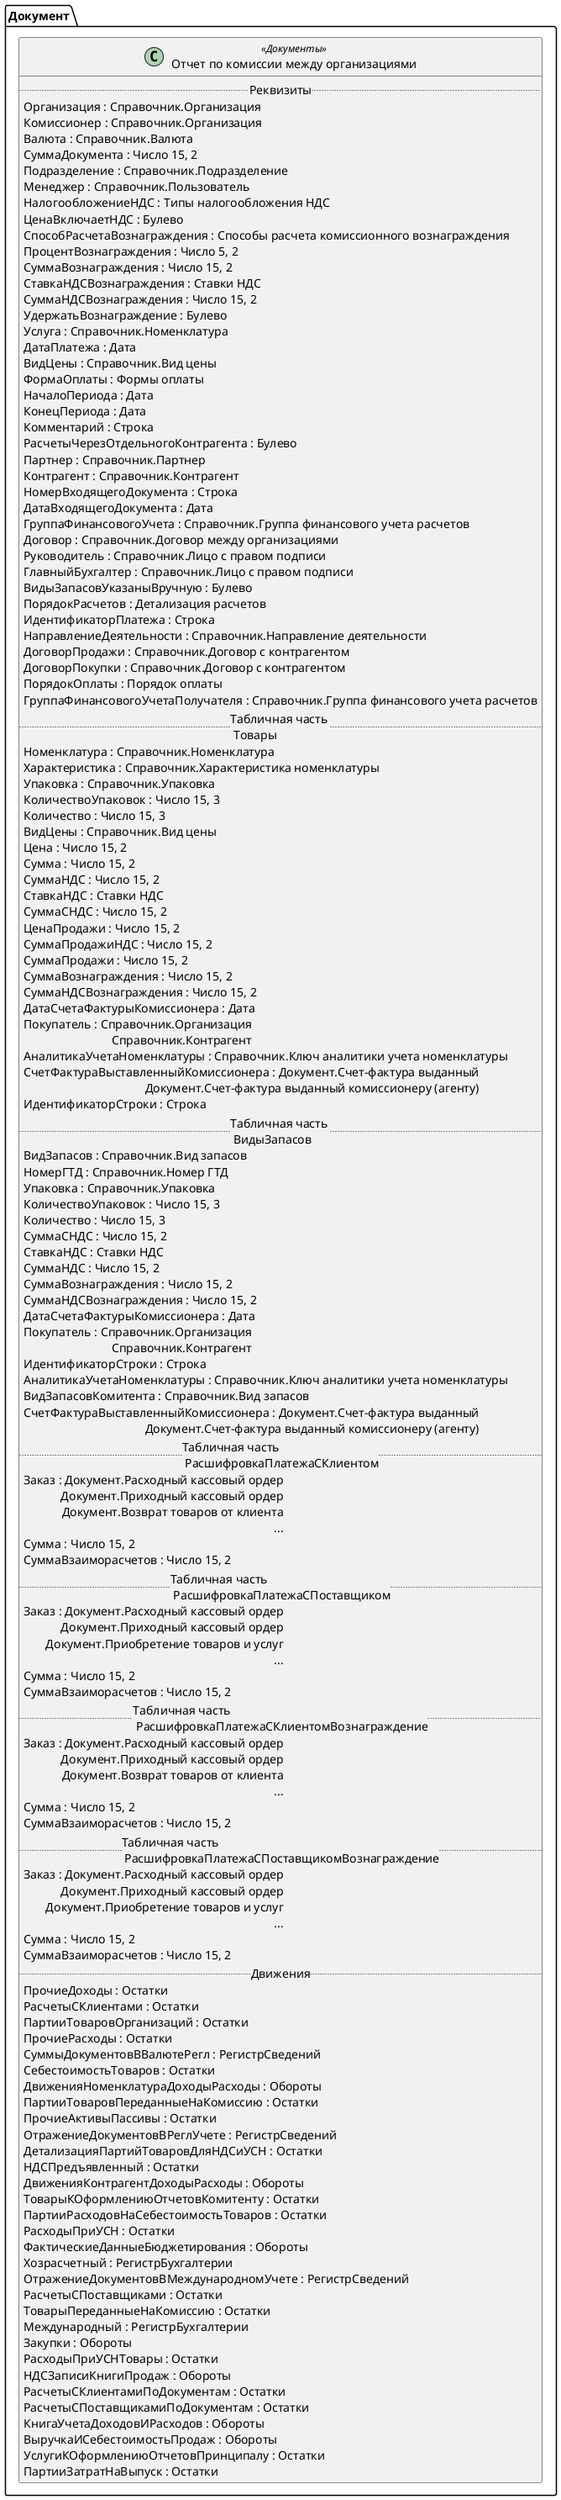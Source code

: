 ﻿@startuml ОтчетПоКомиссииМеждуОрганизациями
'!include templates.wsd
'..\include templates.wsd
class Документ.ОтчетПоКомиссииМеждуОрганизациями as "Отчет по комиссии между организациями" <<Документы>>
{
..Реквизиты..
Организация : Справочник.Организация
Комиссионер : Справочник.Организация
Валюта : Справочник.Валюта
СуммаДокумента : Число 15, 2
Подразделение : Справочник.Подразделение
Менеджер : Справочник.Пользователь
НалогообложениеНДС : Типы налогообложения НДС
ЦенаВключаетНДС : Булево
СпособРасчетаВознаграждения : Способы расчета комиссионного вознаграждения
ПроцентВознаграждения : Число 5, 2
СуммаВознаграждения : Число 15, 2
СтавкаНДСВознаграждения : Ставки НДС
СуммаНДСВознаграждения : Число 15, 2
УдержатьВознаграждение : Булево
Услуга : Справочник.Номенклатура
ДатаПлатежа : Дата
ВидЦены : Справочник.Вид цены
ФормаОплаты : Формы оплаты
НачалоПериода : Дата
КонецПериода : Дата
Комментарий : Строка
РасчетыЧерезОтдельногоКонтрагента : Булево
Партнер : Справочник.Партнер
Контрагент : Справочник.Контрагент
НомерВходящегоДокумента : Строка
ДатаВходящегоДокумента : Дата
ГруппаФинансовогоУчета : Справочник.Группа финансового учета расчетов
Договор : Справочник.Договор между организациями
Руководитель : Справочник.Лицо с правом подписи
ГлавныйБухгалтер : Справочник.Лицо с правом подписи
ВидыЗапасовУказаныВручную : Булево
ПорядокРасчетов : Детализация расчетов
ИдентификаторПлатежа : Строка
НаправлениеДеятельности : Справочник.Направление деятельности
ДоговорПродажи : Справочник.Договор с контрагентом
ДоговорПокупки : Справочник.Договор с контрагентом
ПорядокОплаты : Порядок оплаты
ГруппаФинансовогоУчетаПолучателя : Справочник.Группа финансового учета расчетов
..Табличная часть \n Товары..
Номенклатура : Справочник.Номенклатура
Характеристика : Справочник.Характеристика номенклатуры
Упаковка : Справочник.Упаковка
КоличествоУпаковок : Число 15, 3
Количество : Число 15, 3
ВидЦены : Справочник.Вид цены
Цена : Число 15, 2
Сумма : Число 15, 2
СуммаНДС : Число 15, 2
СтавкаНДС : Ставки НДС
СуммаСНДС : Число 15, 2
ЦенаПродажи : Число 15, 2
СуммаПродажиНДС : Число 15, 2
СуммаПродажи : Число 15, 2
СуммаВознаграждения : Число 15, 2
СуммаНДСВознаграждения : Число 15, 2
ДатаСчетаФактурыКомиссионера : Дата
Покупатель : Справочник.Организация\rСправочник.Контрагент
АналитикаУчетаНоменклатуры : Справочник.Ключ аналитики учета номенклатуры
СчетФактураВыставленныйКомиссионера : Документ.Счет-фактура выданный\rДокумент.Счет-фактура выданный комиссионеру (агенту)
ИдентификаторСтроки : Строка
..Табличная часть \n ВидыЗапасов..
ВидЗапасов : Справочник.Вид запасов
НомерГТД : Справочник.Номер ГТД
Упаковка : Справочник.Упаковка
КоличествоУпаковок : Число 15, 3
Количество : Число 15, 3
СуммаСНДС : Число 15, 2
СтавкаНДС : Ставки НДС
СуммаНДС : Число 15, 2
СуммаВознаграждения : Число 15, 2
СуммаНДСВознаграждения : Число 15, 2
ДатаСчетаФактурыКомиссионера : Дата
Покупатель : Справочник.Организация\rСправочник.Контрагент
ИдентификаторСтроки : Строка
АналитикаУчетаНоменклатуры : Справочник.Ключ аналитики учета номенклатуры
ВидЗапасовКомитента : Справочник.Вид запасов
СчетФактураВыставленныйКомиссионера : Документ.Счет-фактура выданный\rДокумент.Счет-фактура выданный комиссионеру (агенту)
..Табличная часть \n РасшифровкаПлатежаСКлиентом..
Заказ : Документ.Расходный кассовый ордер\rДокумент.Приходный кассовый ордер\rДокумент.Возврат товаров от клиента\r...
Сумма : Число 15, 2
СуммаВзаиморасчетов : Число 15, 2
..Табличная часть \n РасшифровкаПлатежаСПоставщиком..
Заказ : Документ.Расходный кассовый ордер\rДокумент.Приходный кассовый ордер\rДокумент.Приобретение товаров и услуг\r...
Сумма : Число 15, 2
СуммаВзаиморасчетов : Число 15, 2
..Табличная часть \n РасшифровкаПлатежаСКлиентомВознаграждение..
Заказ : Документ.Расходный кассовый ордер\rДокумент.Приходный кассовый ордер\rДокумент.Возврат товаров от клиента\r...
Сумма : Число 15, 2
СуммаВзаиморасчетов : Число 15, 2
..Табличная часть \n РасшифровкаПлатежаСПоставщикомВознаграждение..
Заказ : Документ.Расходный кассовый ордер\rДокумент.Приходный кассовый ордер\rДокумент.Приобретение товаров и услуг\r...
Сумма : Число 15, 2
СуммаВзаиморасчетов : Число 15, 2
..Движения..
ПрочиеДоходы : Остатки
РасчетыСКлиентами : Остатки
ПартииТоваровОрганизаций : Остатки
ПрочиеРасходы : Остатки
СуммыДокументовВВалютеРегл : РегистрСведений
СебестоимостьТоваров : Остатки
ДвиженияНоменклатураДоходыРасходы : Обороты
ПартииТоваровПереданныеНаКомиссию : Остатки
ПрочиеАктивыПассивы : Остатки
ОтражениеДокументовВРеглУчете : РегистрСведений
ДетализацияПартийТоваровДляНДСиУСН : Остатки
НДСПредъявленный : Остатки
ДвиженияКонтрагентДоходыРасходы : Обороты
ТоварыКОформлениюОтчетовКомитенту : Остатки
ПартииРасходовНаСебестоимостьТоваров : Остатки
РасходыПриУСН : Остатки
ФактическиеДанныеБюджетирования : Обороты
Хозрасчетный : РегистрБухгалтерии
ОтражениеДокументовВМеждународномУчете : РегистрСведений
РасчетыСПоставщиками : Остатки
ТоварыПереданныеНаКомиссию : Остатки
Международный : РегистрБухгалтерии
Закупки : Обороты
РасходыПриУСНТовары : Остатки
НДСЗаписиКнигиПродаж : Обороты
РасчетыСКлиентамиПоДокументам : Остатки
РасчетыСПоставщикамиПоДокументам : Остатки
КнигаУчетаДоходовИРасходов : Обороты
ВыручкаИСебестоимостьПродаж : Обороты
УслугиКОформлениюОтчетовПринципалу : Остатки
ПартииЗатратНаВыпуск : Остатки
}
@enduml

